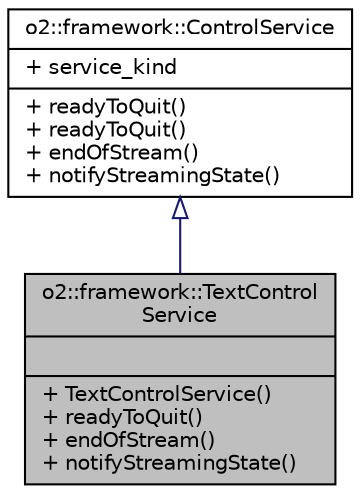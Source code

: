 digraph "o2::framework::TextControlService"
{
 // INTERACTIVE_SVG=YES
  bgcolor="transparent";
  edge [fontname="Helvetica",fontsize="10",labelfontname="Helvetica",labelfontsize="10"];
  node [fontname="Helvetica",fontsize="10",shape=record];
  Node0 [label="{o2::framework::TextControl\lService\n||+ TextControlService()\l+ readyToQuit()\l+ endOfStream()\l+ notifyStreamingState()\l}",height=0.2,width=0.4,color="black", fillcolor="grey75", style="filled", fontcolor="black"];
  Node1 -> Node0 [dir="back",color="midnightblue",fontsize="10",style="solid",arrowtail="onormal",fontname="Helvetica"];
  Node1 [label="{o2::framework::ControlService\n|+ service_kind\l|+ readyToQuit()\l+ readyToQuit()\l+ endOfStream()\l+ notifyStreamingState()\l}",height=0.2,width=0.4,color="black",URL="$d3/dab/classo2_1_1framework_1_1ControlService.html"];
}
